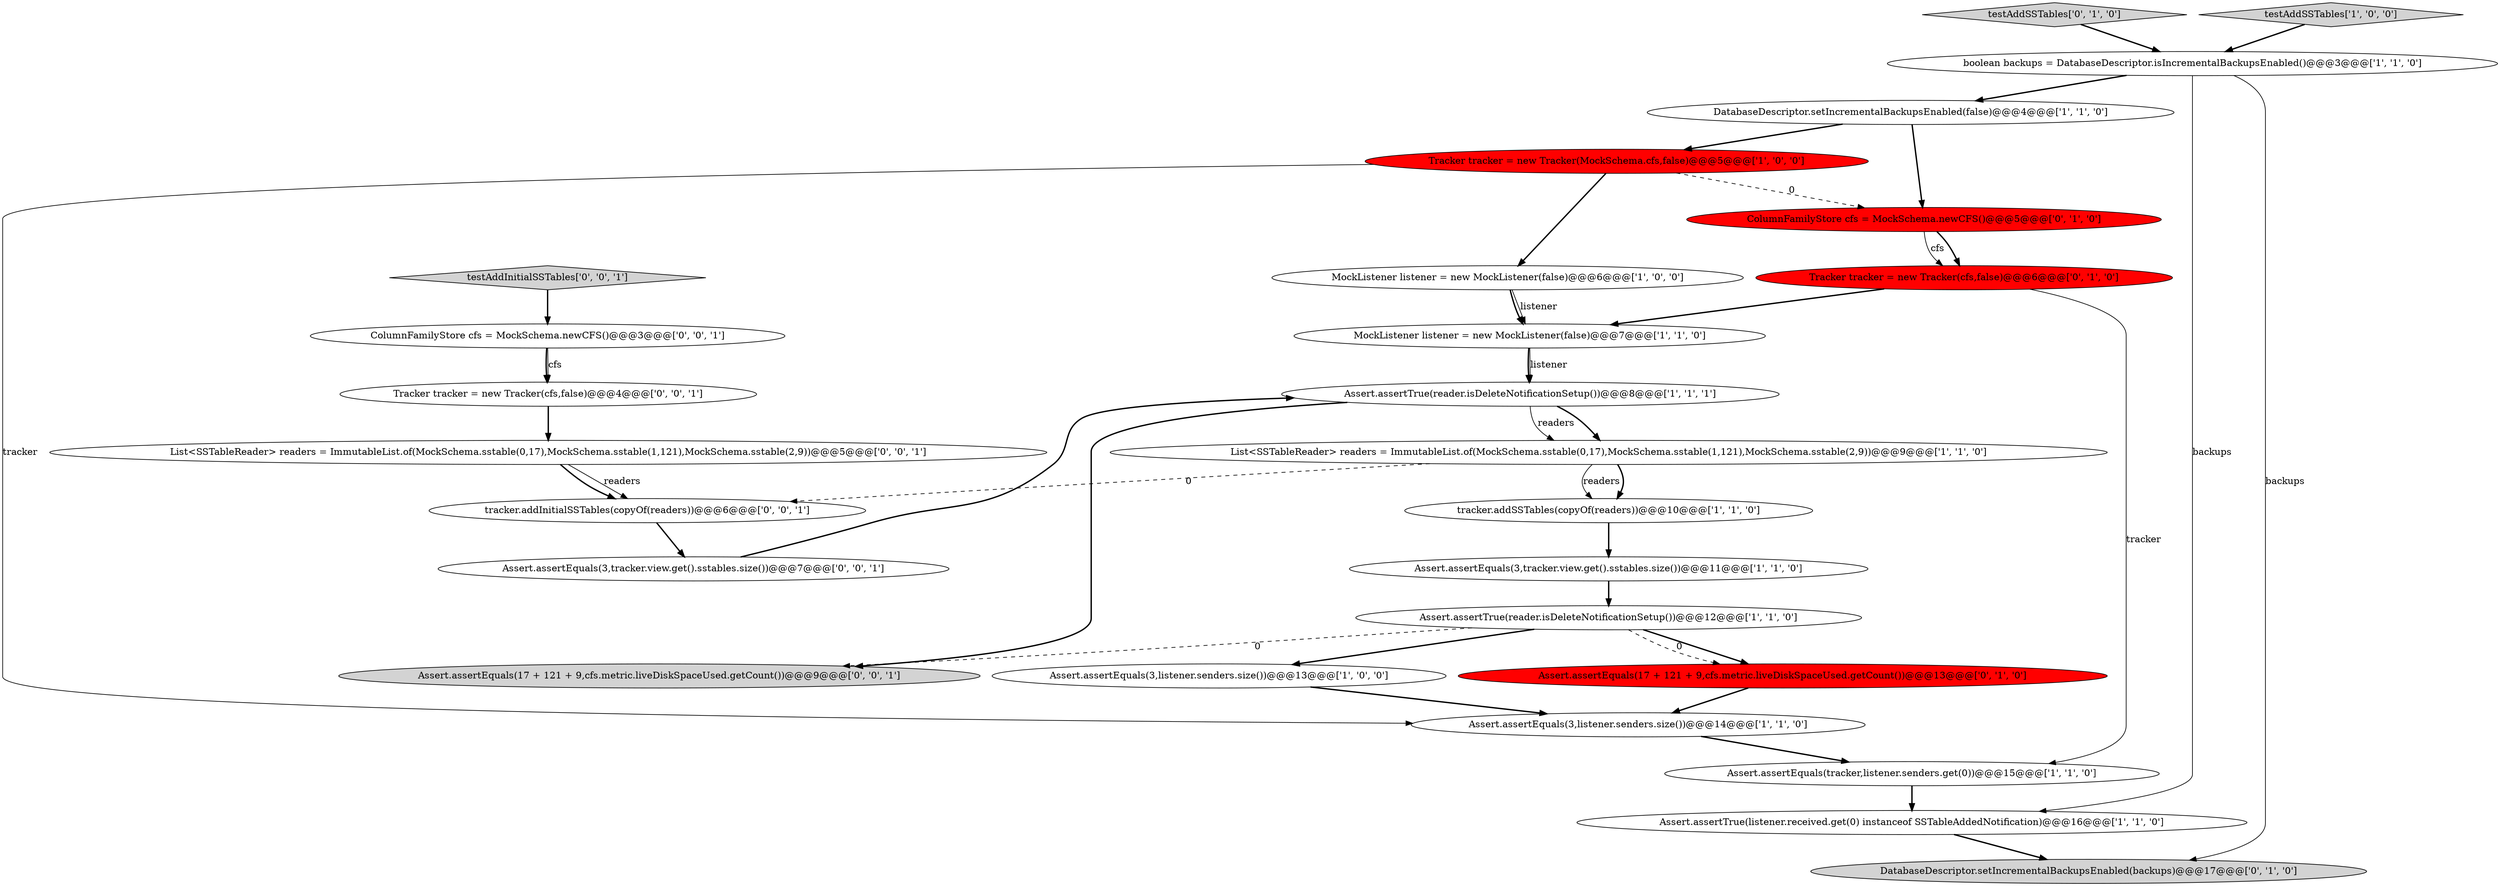 digraph {
14 [style = filled, label = "Assert.assertTrue(listener.received.get(0) instanceof SSTableAddedNotification)@@@16@@@['1', '1', '0']", fillcolor = white, shape = ellipse image = "AAA0AAABBB1BBB"];
12 [style = filled, label = "DatabaseDescriptor.setIncrementalBackupsEnabled(false)@@@4@@@['1', '1', '0']", fillcolor = white, shape = ellipse image = "AAA0AAABBB1BBB"];
4 [style = filled, label = "Assert.assertEquals(tracker,listener.senders.get(0))@@@15@@@['1', '1', '0']", fillcolor = white, shape = ellipse image = "AAA0AAABBB1BBB"];
24 [style = filled, label = "Assert.assertEquals(17 + 121 + 9,cfs.metric.liveDiskSpaceUsed.getCount())@@@9@@@['0', '0', '1']", fillcolor = lightgray, shape = ellipse image = "AAA0AAABBB3BBB"];
6 [style = filled, label = "MockListener listener = new MockListener(false)@@@7@@@['1', '1', '0']", fillcolor = white, shape = ellipse image = "AAA0AAABBB1BBB"];
18 [style = filled, label = "testAddSSTables['0', '1', '0']", fillcolor = lightgray, shape = diamond image = "AAA0AAABBB2BBB"];
23 [style = filled, label = "ColumnFamilyStore cfs = MockSchema.newCFS()@@@3@@@['0', '0', '1']", fillcolor = white, shape = ellipse image = "AAA0AAABBB3BBB"];
2 [style = filled, label = "MockListener listener = new MockListener(false)@@@6@@@['1', '0', '0']", fillcolor = white, shape = ellipse image = "AAA0AAABBB1BBB"];
21 [style = filled, label = "tracker.addInitialSSTables(copyOf(readers))@@@6@@@['0', '0', '1']", fillcolor = white, shape = ellipse image = "AAA0AAABBB3BBB"];
15 [style = filled, label = "Tracker tracker = new Tracker(cfs,false)@@@6@@@['0', '1', '0']", fillcolor = red, shape = ellipse image = "AAA1AAABBB2BBB"];
5 [style = filled, label = "Tracker tracker = new Tracker(MockSchema.cfs,false)@@@5@@@['1', '0', '0']", fillcolor = red, shape = ellipse image = "AAA1AAABBB1BBB"];
20 [style = filled, label = "testAddInitialSSTables['0', '0', '1']", fillcolor = lightgray, shape = diamond image = "AAA0AAABBB3BBB"];
8 [style = filled, label = "tracker.addSSTables(copyOf(readers))@@@10@@@['1', '1', '0']", fillcolor = white, shape = ellipse image = "AAA0AAABBB1BBB"];
7 [style = filled, label = "testAddSSTables['1', '0', '0']", fillcolor = lightgray, shape = diamond image = "AAA0AAABBB1BBB"];
22 [style = filled, label = "Tracker tracker = new Tracker(cfs,false)@@@4@@@['0', '0', '1']", fillcolor = white, shape = ellipse image = "AAA0AAABBB3BBB"];
25 [style = filled, label = "List<SSTableReader> readers = ImmutableList.of(MockSchema.sstable(0,17),MockSchema.sstable(1,121),MockSchema.sstable(2,9))@@@5@@@['0', '0', '1']", fillcolor = white, shape = ellipse image = "AAA0AAABBB3BBB"];
17 [style = filled, label = "Assert.assertEquals(17 + 121 + 9,cfs.metric.liveDiskSpaceUsed.getCount())@@@13@@@['0', '1', '0']", fillcolor = red, shape = ellipse image = "AAA1AAABBB2BBB"];
1 [style = filled, label = "List<SSTableReader> readers = ImmutableList.of(MockSchema.sstable(0,17),MockSchema.sstable(1,121),MockSchema.sstable(2,9))@@@9@@@['1', '1', '0']", fillcolor = white, shape = ellipse image = "AAA0AAABBB1BBB"];
26 [style = filled, label = "Assert.assertEquals(3,tracker.view.get().sstables.size())@@@7@@@['0', '0', '1']", fillcolor = white, shape = ellipse image = "AAA0AAABBB3BBB"];
13 [style = filled, label = "Assert.assertEquals(3,listener.senders.size())@@@13@@@['1', '0', '0']", fillcolor = white, shape = ellipse image = "AAA0AAABBB1BBB"];
0 [style = filled, label = "Assert.assertEquals(3,listener.senders.size())@@@14@@@['1', '1', '0']", fillcolor = white, shape = ellipse image = "AAA0AAABBB1BBB"];
11 [style = filled, label = "boolean backups = DatabaseDescriptor.isIncrementalBackupsEnabled()@@@3@@@['1', '1', '0']", fillcolor = white, shape = ellipse image = "AAA0AAABBB1BBB"];
3 [style = filled, label = "Assert.assertEquals(3,tracker.view.get().sstables.size())@@@11@@@['1', '1', '0']", fillcolor = white, shape = ellipse image = "AAA0AAABBB1BBB"];
19 [style = filled, label = "DatabaseDescriptor.setIncrementalBackupsEnabled(backups)@@@17@@@['0', '1', '0']", fillcolor = lightgray, shape = ellipse image = "AAA0AAABBB2BBB"];
10 [style = filled, label = "Assert.assertTrue(reader.isDeleteNotificationSetup())@@@12@@@['1', '1', '0']", fillcolor = white, shape = ellipse image = "AAA0AAABBB1BBB"];
16 [style = filled, label = "ColumnFamilyStore cfs = MockSchema.newCFS()@@@5@@@['0', '1', '0']", fillcolor = red, shape = ellipse image = "AAA1AAABBB2BBB"];
9 [style = filled, label = "Assert.assertTrue(reader.isDeleteNotificationSetup())@@@8@@@['1', '1', '1']", fillcolor = white, shape = ellipse image = "AAA0AAABBB1BBB"];
16->15 [style = bold, label=""];
22->25 [style = bold, label=""];
15->4 [style = solid, label="tracker"];
4->14 [style = bold, label=""];
7->11 [style = bold, label=""];
1->8 [style = bold, label=""];
12->5 [style = bold, label=""];
2->6 [style = bold, label=""];
11->14 [style = solid, label="backups"];
18->11 [style = bold, label=""];
8->3 [style = bold, label=""];
11->19 [style = solid, label="backups"];
26->9 [style = bold, label=""];
14->19 [style = bold, label=""];
11->12 [style = bold, label=""];
15->6 [style = bold, label=""];
12->16 [style = bold, label=""];
10->17 [style = bold, label=""];
1->21 [style = dashed, label="0"];
25->21 [style = solid, label="readers"];
5->16 [style = dashed, label="0"];
3->10 [style = bold, label=""];
1->8 [style = solid, label="readers"];
21->26 [style = bold, label=""];
5->2 [style = bold, label=""];
17->0 [style = bold, label=""];
23->22 [style = bold, label=""];
6->9 [style = solid, label="listener"];
20->23 [style = bold, label=""];
10->13 [style = bold, label=""];
0->4 [style = bold, label=""];
5->0 [style = solid, label="tracker"];
10->17 [style = dashed, label="0"];
16->15 [style = solid, label="cfs"];
23->22 [style = solid, label="cfs"];
2->6 [style = solid, label="listener"];
6->9 [style = bold, label=""];
9->1 [style = bold, label=""];
9->1 [style = solid, label="readers"];
9->24 [style = bold, label=""];
10->24 [style = dashed, label="0"];
25->21 [style = bold, label=""];
13->0 [style = bold, label=""];
}
